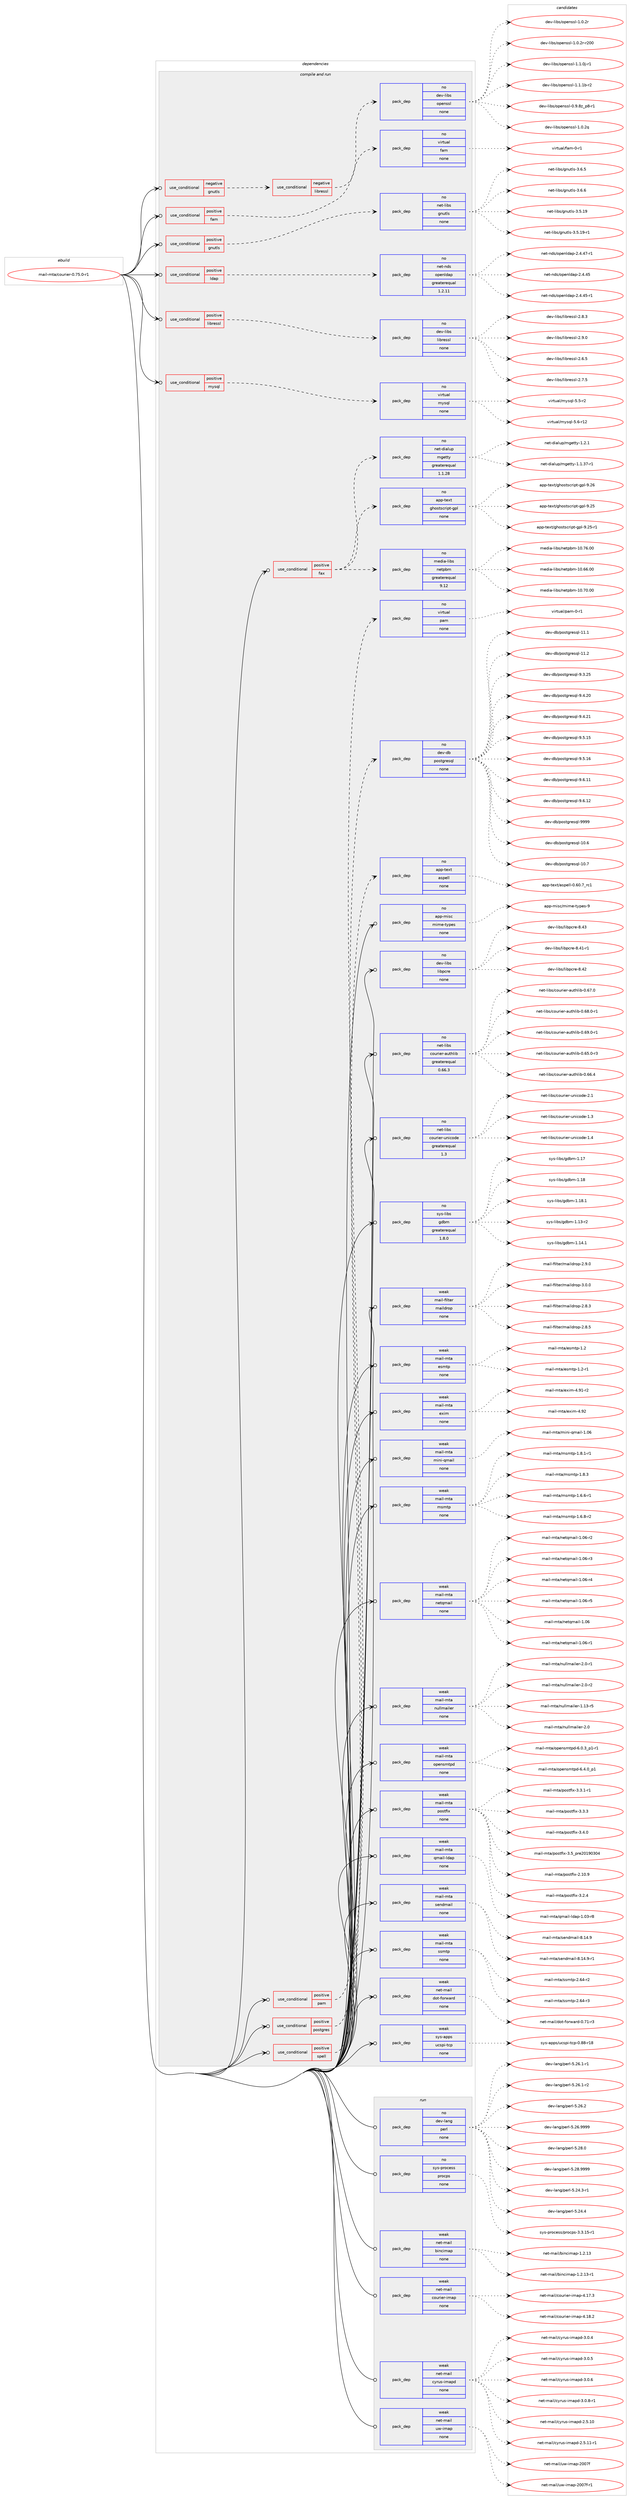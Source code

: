 digraph prolog {

# *************
# Graph options
# *************

newrank=true;
concentrate=true;
compound=true;
graph [rankdir=LR,fontname=Helvetica,fontsize=10,ranksep=1.5];#, ranksep=2.5, nodesep=0.2];
edge  [arrowhead=vee];
node  [fontname=Helvetica,fontsize=10];

# **********
# The ebuild
# **********

subgraph cluster_leftcol {
color=gray;
rank=same;
label=<<i>ebuild</i>>;
id [label="mail-mta/courier-0.75.0-r1", color=red, width=4, href="../mail-mta/courier-0.75.0-r1.svg"];
}

# ****************
# The dependencies
# ****************

subgraph cluster_midcol {
color=gray;
label=<<i>dependencies</i>>;
subgraph cluster_compile {
fillcolor="#eeeeee";
style=filled;
label=<<i>compile</i>>;
}
subgraph cluster_compileandrun {
fillcolor="#eeeeee";
style=filled;
label=<<i>compile and run</i>>;
subgraph cond431158 {
dependency1596524 [label=<<TABLE BORDER="0" CELLBORDER="1" CELLSPACING="0" CELLPADDING="4"><TR><TD ROWSPAN="3" CELLPADDING="10">use_conditional</TD></TR><TR><TD>negative</TD></TR><TR><TD>gnutls</TD></TR></TABLE>>, shape=none, color=red];
subgraph cond431159 {
dependency1596525 [label=<<TABLE BORDER="0" CELLBORDER="1" CELLSPACING="0" CELLPADDING="4"><TR><TD ROWSPAN="3" CELLPADDING="10">use_conditional</TD></TR><TR><TD>negative</TD></TR><TR><TD>libressl</TD></TR></TABLE>>, shape=none, color=red];
subgraph pack1140238 {
dependency1596526 [label=<<TABLE BORDER="0" CELLBORDER="1" CELLSPACING="0" CELLPADDING="4" WIDTH="220"><TR><TD ROWSPAN="6" CELLPADDING="30">pack_dep</TD></TR><TR><TD WIDTH="110">no</TD></TR><TR><TD>dev-libs</TD></TR><TR><TD>openssl</TD></TR><TR><TD>none</TD></TR><TR><TD></TD></TR></TABLE>>, shape=none, color=blue];
}
dependency1596525:e -> dependency1596526:w [weight=20,style="dashed",arrowhead="vee"];
}
dependency1596524:e -> dependency1596525:w [weight=20,style="dashed",arrowhead="vee"];
}
id:e -> dependency1596524:w [weight=20,style="solid",arrowhead="odotvee"];
subgraph cond431160 {
dependency1596527 [label=<<TABLE BORDER="0" CELLBORDER="1" CELLSPACING="0" CELLPADDING="4"><TR><TD ROWSPAN="3" CELLPADDING="10">use_conditional</TD></TR><TR><TD>positive</TD></TR><TR><TD>fam</TD></TR></TABLE>>, shape=none, color=red];
subgraph pack1140239 {
dependency1596528 [label=<<TABLE BORDER="0" CELLBORDER="1" CELLSPACING="0" CELLPADDING="4" WIDTH="220"><TR><TD ROWSPAN="6" CELLPADDING="30">pack_dep</TD></TR><TR><TD WIDTH="110">no</TD></TR><TR><TD>virtual</TD></TR><TR><TD>fam</TD></TR><TR><TD>none</TD></TR><TR><TD></TD></TR></TABLE>>, shape=none, color=blue];
}
dependency1596527:e -> dependency1596528:w [weight=20,style="dashed",arrowhead="vee"];
}
id:e -> dependency1596527:w [weight=20,style="solid",arrowhead="odotvee"];
subgraph cond431161 {
dependency1596529 [label=<<TABLE BORDER="0" CELLBORDER="1" CELLSPACING="0" CELLPADDING="4"><TR><TD ROWSPAN="3" CELLPADDING="10">use_conditional</TD></TR><TR><TD>positive</TD></TR><TR><TD>fax</TD></TR></TABLE>>, shape=none, color=red];
subgraph pack1140240 {
dependency1596530 [label=<<TABLE BORDER="0" CELLBORDER="1" CELLSPACING="0" CELLPADDING="4" WIDTH="220"><TR><TD ROWSPAN="6" CELLPADDING="30">pack_dep</TD></TR><TR><TD WIDTH="110">no</TD></TR><TR><TD>media-libs</TD></TR><TR><TD>netpbm</TD></TR><TR><TD>greaterequal</TD></TR><TR><TD>9.12</TD></TR></TABLE>>, shape=none, color=blue];
}
dependency1596529:e -> dependency1596530:w [weight=20,style="dashed",arrowhead="vee"];
subgraph pack1140241 {
dependency1596531 [label=<<TABLE BORDER="0" CELLBORDER="1" CELLSPACING="0" CELLPADDING="4" WIDTH="220"><TR><TD ROWSPAN="6" CELLPADDING="30">pack_dep</TD></TR><TR><TD WIDTH="110">no</TD></TR><TR><TD>app-text</TD></TR><TR><TD>ghostscript-gpl</TD></TR><TR><TD>none</TD></TR><TR><TD></TD></TR></TABLE>>, shape=none, color=blue];
}
dependency1596529:e -> dependency1596531:w [weight=20,style="dashed",arrowhead="vee"];
subgraph pack1140242 {
dependency1596532 [label=<<TABLE BORDER="0" CELLBORDER="1" CELLSPACING="0" CELLPADDING="4" WIDTH="220"><TR><TD ROWSPAN="6" CELLPADDING="30">pack_dep</TD></TR><TR><TD WIDTH="110">no</TD></TR><TR><TD>net-dialup</TD></TR><TR><TD>mgetty</TD></TR><TR><TD>greaterequal</TD></TR><TR><TD>1.1.28</TD></TR></TABLE>>, shape=none, color=blue];
}
dependency1596529:e -> dependency1596532:w [weight=20,style="dashed",arrowhead="vee"];
}
id:e -> dependency1596529:w [weight=20,style="solid",arrowhead="odotvee"];
subgraph cond431162 {
dependency1596533 [label=<<TABLE BORDER="0" CELLBORDER="1" CELLSPACING="0" CELLPADDING="4"><TR><TD ROWSPAN="3" CELLPADDING="10">use_conditional</TD></TR><TR><TD>positive</TD></TR><TR><TD>gnutls</TD></TR></TABLE>>, shape=none, color=red];
subgraph pack1140243 {
dependency1596534 [label=<<TABLE BORDER="0" CELLBORDER="1" CELLSPACING="0" CELLPADDING="4" WIDTH="220"><TR><TD ROWSPAN="6" CELLPADDING="30">pack_dep</TD></TR><TR><TD WIDTH="110">no</TD></TR><TR><TD>net-libs</TD></TR><TR><TD>gnutls</TD></TR><TR><TD>none</TD></TR><TR><TD></TD></TR></TABLE>>, shape=none, color=blue];
}
dependency1596533:e -> dependency1596534:w [weight=20,style="dashed",arrowhead="vee"];
}
id:e -> dependency1596533:w [weight=20,style="solid",arrowhead="odotvee"];
subgraph cond431163 {
dependency1596535 [label=<<TABLE BORDER="0" CELLBORDER="1" CELLSPACING="0" CELLPADDING="4"><TR><TD ROWSPAN="3" CELLPADDING="10">use_conditional</TD></TR><TR><TD>positive</TD></TR><TR><TD>ldap</TD></TR></TABLE>>, shape=none, color=red];
subgraph pack1140244 {
dependency1596536 [label=<<TABLE BORDER="0" CELLBORDER="1" CELLSPACING="0" CELLPADDING="4" WIDTH="220"><TR><TD ROWSPAN="6" CELLPADDING="30">pack_dep</TD></TR><TR><TD WIDTH="110">no</TD></TR><TR><TD>net-nds</TD></TR><TR><TD>openldap</TD></TR><TR><TD>greaterequal</TD></TR><TR><TD>1.2.11</TD></TR></TABLE>>, shape=none, color=blue];
}
dependency1596535:e -> dependency1596536:w [weight=20,style="dashed",arrowhead="vee"];
}
id:e -> dependency1596535:w [weight=20,style="solid",arrowhead="odotvee"];
subgraph cond431164 {
dependency1596537 [label=<<TABLE BORDER="0" CELLBORDER="1" CELLSPACING="0" CELLPADDING="4"><TR><TD ROWSPAN="3" CELLPADDING="10">use_conditional</TD></TR><TR><TD>positive</TD></TR><TR><TD>libressl</TD></TR></TABLE>>, shape=none, color=red];
subgraph pack1140245 {
dependency1596538 [label=<<TABLE BORDER="0" CELLBORDER="1" CELLSPACING="0" CELLPADDING="4" WIDTH="220"><TR><TD ROWSPAN="6" CELLPADDING="30">pack_dep</TD></TR><TR><TD WIDTH="110">no</TD></TR><TR><TD>dev-libs</TD></TR><TR><TD>libressl</TD></TR><TR><TD>none</TD></TR><TR><TD></TD></TR></TABLE>>, shape=none, color=blue];
}
dependency1596537:e -> dependency1596538:w [weight=20,style="dashed",arrowhead="vee"];
}
id:e -> dependency1596537:w [weight=20,style="solid",arrowhead="odotvee"];
subgraph cond431165 {
dependency1596539 [label=<<TABLE BORDER="0" CELLBORDER="1" CELLSPACING="0" CELLPADDING="4"><TR><TD ROWSPAN="3" CELLPADDING="10">use_conditional</TD></TR><TR><TD>positive</TD></TR><TR><TD>mysql</TD></TR></TABLE>>, shape=none, color=red];
subgraph pack1140246 {
dependency1596540 [label=<<TABLE BORDER="0" CELLBORDER="1" CELLSPACING="0" CELLPADDING="4" WIDTH="220"><TR><TD ROWSPAN="6" CELLPADDING="30">pack_dep</TD></TR><TR><TD WIDTH="110">no</TD></TR><TR><TD>virtual</TD></TR><TR><TD>mysql</TD></TR><TR><TD>none</TD></TR><TR><TD></TD></TR></TABLE>>, shape=none, color=blue];
}
dependency1596539:e -> dependency1596540:w [weight=20,style="dashed",arrowhead="vee"];
}
id:e -> dependency1596539:w [weight=20,style="solid",arrowhead="odotvee"];
subgraph cond431166 {
dependency1596541 [label=<<TABLE BORDER="0" CELLBORDER="1" CELLSPACING="0" CELLPADDING="4"><TR><TD ROWSPAN="3" CELLPADDING="10">use_conditional</TD></TR><TR><TD>positive</TD></TR><TR><TD>pam</TD></TR></TABLE>>, shape=none, color=red];
subgraph pack1140247 {
dependency1596542 [label=<<TABLE BORDER="0" CELLBORDER="1" CELLSPACING="0" CELLPADDING="4" WIDTH="220"><TR><TD ROWSPAN="6" CELLPADDING="30">pack_dep</TD></TR><TR><TD WIDTH="110">no</TD></TR><TR><TD>virtual</TD></TR><TR><TD>pam</TD></TR><TR><TD>none</TD></TR><TR><TD></TD></TR></TABLE>>, shape=none, color=blue];
}
dependency1596541:e -> dependency1596542:w [weight=20,style="dashed",arrowhead="vee"];
}
id:e -> dependency1596541:w [weight=20,style="solid",arrowhead="odotvee"];
subgraph cond431167 {
dependency1596543 [label=<<TABLE BORDER="0" CELLBORDER="1" CELLSPACING="0" CELLPADDING="4"><TR><TD ROWSPAN="3" CELLPADDING="10">use_conditional</TD></TR><TR><TD>positive</TD></TR><TR><TD>postgres</TD></TR></TABLE>>, shape=none, color=red];
subgraph pack1140248 {
dependency1596544 [label=<<TABLE BORDER="0" CELLBORDER="1" CELLSPACING="0" CELLPADDING="4" WIDTH="220"><TR><TD ROWSPAN="6" CELLPADDING="30">pack_dep</TD></TR><TR><TD WIDTH="110">no</TD></TR><TR><TD>dev-db</TD></TR><TR><TD>postgresql</TD></TR><TR><TD>none</TD></TR><TR><TD></TD></TR></TABLE>>, shape=none, color=blue];
}
dependency1596543:e -> dependency1596544:w [weight=20,style="dashed",arrowhead="vee"];
}
id:e -> dependency1596543:w [weight=20,style="solid",arrowhead="odotvee"];
subgraph cond431168 {
dependency1596545 [label=<<TABLE BORDER="0" CELLBORDER="1" CELLSPACING="0" CELLPADDING="4"><TR><TD ROWSPAN="3" CELLPADDING="10">use_conditional</TD></TR><TR><TD>positive</TD></TR><TR><TD>spell</TD></TR></TABLE>>, shape=none, color=red];
subgraph pack1140249 {
dependency1596546 [label=<<TABLE BORDER="0" CELLBORDER="1" CELLSPACING="0" CELLPADDING="4" WIDTH="220"><TR><TD ROWSPAN="6" CELLPADDING="30">pack_dep</TD></TR><TR><TD WIDTH="110">no</TD></TR><TR><TD>app-text</TD></TR><TR><TD>aspell</TD></TR><TR><TD>none</TD></TR><TR><TD></TD></TR></TABLE>>, shape=none, color=blue];
}
dependency1596545:e -> dependency1596546:w [weight=20,style="dashed",arrowhead="vee"];
}
id:e -> dependency1596545:w [weight=20,style="solid",arrowhead="odotvee"];
subgraph pack1140250 {
dependency1596547 [label=<<TABLE BORDER="0" CELLBORDER="1" CELLSPACING="0" CELLPADDING="4" WIDTH="220"><TR><TD ROWSPAN="6" CELLPADDING="30">pack_dep</TD></TR><TR><TD WIDTH="110">no</TD></TR><TR><TD>app-misc</TD></TR><TR><TD>mime-types</TD></TR><TR><TD>none</TD></TR><TR><TD></TD></TR></TABLE>>, shape=none, color=blue];
}
id:e -> dependency1596547:w [weight=20,style="solid",arrowhead="odotvee"];
subgraph pack1140251 {
dependency1596548 [label=<<TABLE BORDER="0" CELLBORDER="1" CELLSPACING="0" CELLPADDING="4" WIDTH="220"><TR><TD ROWSPAN="6" CELLPADDING="30">pack_dep</TD></TR><TR><TD WIDTH="110">no</TD></TR><TR><TD>dev-libs</TD></TR><TR><TD>libpcre</TD></TR><TR><TD>none</TD></TR><TR><TD></TD></TR></TABLE>>, shape=none, color=blue];
}
id:e -> dependency1596548:w [weight=20,style="solid",arrowhead="odotvee"];
subgraph pack1140252 {
dependency1596549 [label=<<TABLE BORDER="0" CELLBORDER="1" CELLSPACING="0" CELLPADDING="4" WIDTH="220"><TR><TD ROWSPAN="6" CELLPADDING="30">pack_dep</TD></TR><TR><TD WIDTH="110">no</TD></TR><TR><TD>net-libs</TD></TR><TR><TD>courier-authlib</TD></TR><TR><TD>greaterequal</TD></TR><TR><TD>0.66.3</TD></TR></TABLE>>, shape=none, color=blue];
}
id:e -> dependency1596549:w [weight=20,style="solid",arrowhead="odotvee"];
subgraph pack1140253 {
dependency1596550 [label=<<TABLE BORDER="0" CELLBORDER="1" CELLSPACING="0" CELLPADDING="4" WIDTH="220"><TR><TD ROWSPAN="6" CELLPADDING="30">pack_dep</TD></TR><TR><TD WIDTH="110">no</TD></TR><TR><TD>net-libs</TD></TR><TR><TD>courier-unicode</TD></TR><TR><TD>greaterequal</TD></TR><TR><TD>1.3</TD></TR></TABLE>>, shape=none, color=blue];
}
id:e -> dependency1596550:w [weight=20,style="solid",arrowhead="odotvee"];
subgraph pack1140254 {
dependency1596551 [label=<<TABLE BORDER="0" CELLBORDER="1" CELLSPACING="0" CELLPADDING="4" WIDTH="220"><TR><TD ROWSPAN="6" CELLPADDING="30">pack_dep</TD></TR><TR><TD WIDTH="110">no</TD></TR><TR><TD>sys-libs</TD></TR><TR><TD>gdbm</TD></TR><TR><TD>greaterequal</TD></TR><TR><TD>1.8.0</TD></TR></TABLE>>, shape=none, color=blue];
}
id:e -> dependency1596551:w [weight=20,style="solid",arrowhead="odotvee"];
subgraph pack1140255 {
dependency1596552 [label=<<TABLE BORDER="0" CELLBORDER="1" CELLSPACING="0" CELLPADDING="4" WIDTH="220"><TR><TD ROWSPAN="6" CELLPADDING="30">pack_dep</TD></TR><TR><TD WIDTH="110">weak</TD></TR><TR><TD>mail-filter</TD></TR><TR><TD>maildrop</TD></TR><TR><TD>none</TD></TR><TR><TD></TD></TR></TABLE>>, shape=none, color=blue];
}
id:e -> dependency1596552:w [weight=20,style="solid",arrowhead="odotvee"];
subgraph pack1140256 {
dependency1596553 [label=<<TABLE BORDER="0" CELLBORDER="1" CELLSPACING="0" CELLPADDING="4" WIDTH="220"><TR><TD ROWSPAN="6" CELLPADDING="30">pack_dep</TD></TR><TR><TD WIDTH="110">weak</TD></TR><TR><TD>mail-mta</TD></TR><TR><TD>esmtp</TD></TR><TR><TD>none</TD></TR><TR><TD></TD></TR></TABLE>>, shape=none, color=blue];
}
id:e -> dependency1596553:w [weight=20,style="solid",arrowhead="odotvee"];
subgraph pack1140257 {
dependency1596554 [label=<<TABLE BORDER="0" CELLBORDER="1" CELLSPACING="0" CELLPADDING="4" WIDTH="220"><TR><TD ROWSPAN="6" CELLPADDING="30">pack_dep</TD></TR><TR><TD WIDTH="110">weak</TD></TR><TR><TD>mail-mta</TD></TR><TR><TD>exim</TD></TR><TR><TD>none</TD></TR><TR><TD></TD></TR></TABLE>>, shape=none, color=blue];
}
id:e -> dependency1596554:w [weight=20,style="solid",arrowhead="odotvee"];
subgraph pack1140258 {
dependency1596555 [label=<<TABLE BORDER="0" CELLBORDER="1" CELLSPACING="0" CELLPADDING="4" WIDTH="220"><TR><TD ROWSPAN="6" CELLPADDING="30">pack_dep</TD></TR><TR><TD WIDTH="110">weak</TD></TR><TR><TD>mail-mta</TD></TR><TR><TD>mini-qmail</TD></TR><TR><TD>none</TD></TR><TR><TD></TD></TR></TABLE>>, shape=none, color=blue];
}
id:e -> dependency1596555:w [weight=20,style="solid",arrowhead="odotvee"];
subgraph pack1140259 {
dependency1596556 [label=<<TABLE BORDER="0" CELLBORDER="1" CELLSPACING="0" CELLPADDING="4" WIDTH="220"><TR><TD ROWSPAN="6" CELLPADDING="30">pack_dep</TD></TR><TR><TD WIDTH="110">weak</TD></TR><TR><TD>mail-mta</TD></TR><TR><TD>msmtp</TD></TR><TR><TD>none</TD></TR><TR><TD></TD></TR></TABLE>>, shape=none, color=blue];
}
id:e -> dependency1596556:w [weight=20,style="solid",arrowhead="odotvee"];
subgraph pack1140260 {
dependency1596557 [label=<<TABLE BORDER="0" CELLBORDER="1" CELLSPACING="0" CELLPADDING="4" WIDTH="220"><TR><TD ROWSPAN="6" CELLPADDING="30">pack_dep</TD></TR><TR><TD WIDTH="110">weak</TD></TR><TR><TD>mail-mta</TD></TR><TR><TD>netqmail</TD></TR><TR><TD>none</TD></TR><TR><TD></TD></TR></TABLE>>, shape=none, color=blue];
}
id:e -> dependency1596557:w [weight=20,style="solid",arrowhead="odotvee"];
subgraph pack1140261 {
dependency1596558 [label=<<TABLE BORDER="0" CELLBORDER="1" CELLSPACING="0" CELLPADDING="4" WIDTH="220"><TR><TD ROWSPAN="6" CELLPADDING="30">pack_dep</TD></TR><TR><TD WIDTH="110">weak</TD></TR><TR><TD>mail-mta</TD></TR><TR><TD>nullmailer</TD></TR><TR><TD>none</TD></TR><TR><TD></TD></TR></TABLE>>, shape=none, color=blue];
}
id:e -> dependency1596558:w [weight=20,style="solid",arrowhead="odotvee"];
subgraph pack1140262 {
dependency1596559 [label=<<TABLE BORDER="0" CELLBORDER="1" CELLSPACING="0" CELLPADDING="4" WIDTH="220"><TR><TD ROWSPAN="6" CELLPADDING="30">pack_dep</TD></TR><TR><TD WIDTH="110">weak</TD></TR><TR><TD>mail-mta</TD></TR><TR><TD>opensmtpd</TD></TR><TR><TD>none</TD></TR><TR><TD></TD></TR></TABLE>>, shape=none, color=blue];
}
id:e -> dependency1596559:w [weight=20,style="solid",arrowhead="odotvee"];
subgraph pack1140263 {
dependency1596560 [label=<<TABLE BORDER="0" CELLBORDER="1" CELLSPACING="0" CELLPADDING="4" WIDTH="220"><TR><TD ROWSPAN="6" CELLPADDING="30">pack_dep</TD></TR><TR><TD WIDTH="110">weak</TD></TR><TR><TD>mail-mta</TD></TR><TR><TD>postfix</TD></TR><TR><TD>none</TD></TR><TR><TD></TD></TR></TABLE>>, shape=none, color=blue];
}
id:e -> dependency1596560:w [weight=20,style="solid",arrowhead="odotvee"];
subgraph pack1140264 {
dependency1596561 [label=<<TABLE BORDER="0" CELLBORDER="1" CELLSPACING="0" CELLPADDING="4" WIDTH="220"><TR><TD ROWSPAN="6" CELLPADDING="30">pack_dep</TD></TR><TR><TD WIDTH="110">weak</TD></TR><TR><TD>mail-mta</TD></TR><TR><TD>qmail-ldap</TD></TR><TR><TD>none</TD></TR><TR><TD></TD></TR></TABLE>>, shape=none, color=blue];
}
id:e -> dependency1596561:w [weight=20,style="solid",arrowhead="odotvee"];
subgraph pack1140265 {
dependency1596562 [label=<<TABLE BORDER="0" CELLBORDER="1" CELLSPACING="0" CELLPADDING="4" WIDTH="220"><TR><TD ROWSPAN="6" CELLPADDING="30">pack_dep</TD></TR><TR><TD WIDTH="110">weak</TD></TR><TR><TD>mail-mta</TD></TR><TR><TD>sendmail</TD></TR><TR><TD>none</TD></TR><TR><TD></TD></TR></TABLE>>, shape=none, color=blue];
}
id:e -> dependency1596562:w [weight=20,style="solid",arrowhead="odotvee"];
subgraph pack1140266 {
dependency1596563 [label=<<TABLE BORDER="0" CELLBORDER="1" CELLSPACING="0" CELLPADDING="4" WIDTH="220"><TR><TD ROWSPAN="6" CELLPADDING="30">pack_dep</TD></TR><TR><TD WIDTH="110">weak</TD></TR><TR><TD>mail-mta</TD></TR><TR><TD>ssmtp</TD></TR><TR><TD>none</TD></TR><TR><TD></TD></TR></TABLE>>, shape=none, color=blue];
}
id:e -> dependency1596563:w [weight=20,style="solid",arrowhead="odotvee"];
subgraph pack1140267 {
dependency1596564 [label=<<TABLE BORDER="0" CELLBORDER="1" CELLSPACING="0" CELLPADDING="4" WIDTH="220"><TR><TD ROWSPAN="6" CELLPADDING="30">pack_dep</TD></TR><TR><TD WIDTH="110">weak</TD></TR><TR><TD>net-mail</TD></TR><TR><TD>dot-forward</TD></TR><TR><TD>none</TD></TR><TR><TD></TD></TR></TABLE>>, shape=none, color=blue];
}
id:e -> dependency1596564:w [weight=20,style="solid",arrowhead="odotvee"];
subgraph pack1140268 {
dependency1596565 [label=<<TABLE BORDER="0" CELLBORDER="1" CELLSPACING="0" CELLPADDING="4" WIDTH="220"><TR><TD ROWSPAN="6" CELLPADDING="30">pack_dep</TD></TR><TR><TD WIDTH="110">weak</TD></TR><TR><TD>sys-apps</TD></TR><TR><TD>ucspi-tcp</TD></TR><TR><TD>none</TD></TR><TR><TD></TD></TR></TABLE>>, shape=none, color=blue];
}
id:e -> dependency1596565:w [weight=20,style="solid",arrowhead="odotvee"];
}
subgraph cluster_run {
fillcolor="#eeeeee";
style=filled;
label=<<i>run</i>>;
subgraph pack1140269 {
dependency1596566 [label=<<TABLE BORDER="0" CELLBORDER="1" CELLSPACING="0" CELLPADDING="4" WIDTH="220"><TR><TD ROWSPAN="6" CELLPADDING="30">pack_dep</TD></TR><TR><TD WIDTH="110">no</TD></TR><TR><TD>dev-lang</TD></TR><TR><TD>perl</TD></TR><TR><TD>none</TD></TR><TR><TD></TD></TR></TABLE>>, shape=none, color=blue];
}
id:e -> dependency1596566:w [weight=20,style="solid",arrowhead="odot"];
subgraph pack1140270 {
dependency1596567 [label=<<TABLE BORDER="0" CELLBORDER="1" CELLSPACING="0" CELLPADDING="4" WIDTH="220"><TR><TD ROWSPAN="6" CELLPADDING="30">pack_dep</TD></TR><TR><TD WIDTH="110">no</TD></TR><TR><TD>sys-process</TD></TR><TR><TD>procps</TD></TR><TR><TD>none</TD></TR><TR><TD></TD></TR></TABLE>>, shape=none, color=blue];
}
id:e -> dependency1596567:w [weight=20,style="solid",arrowhead="odot"];
subgraph pack1140271 {
dependency1596568 [label=<<TABLE BORDER="0" CELLBORDER="1" CELLSPACING="0" CELLPADDING="4" WIDTH="220"><TR><TD ROWSPAN="6" CELLPADDING="30">pack_dep</TD></TR><TR><TD WIDTH="110">weak</TD></TR><TR><TD>net-mail</TD></TR><TR><TD>bincimap</TD></TR><TR><TD>none</TD></TR><TR><TD></TD></TR></TABLE>>, shape=none, color=blue];
}
id:e -> dependency1596568:w [weight=20,style="solid",arrowhead="odot"];
subgraph pack1140272 {
dependency1596569 [label=<<TABLE BORDER="0" CELLBORDER="1" CELLSPACING="0" CELLPADDING="4" WIDTH="220"><TR><TD ROWSPAN="6" CELLPADDING="30">pack_dep</TD></TR><TR><TD WIDTH="110">weak</TD></TR><TR><TD>net-mail</TD></TR><TR><TD>courier-imap</TD></TR><TR><TD>none</TD></TR><TR><TD></TD></TR></TABLE>>, shape=none, color=blue];
}
id:e -> dependency1596569:w [weight=20,style="solid",arrowhead="odot"];
subgraph pack1140273 {
dependency1596570 [label=<<TABLE BORDER="0" CELLBORDER="1" CELLSPACING="0" CELLPADDING="4" WIDTH="220"><TR><TD ROWSPAN="6" CELLPADDING="30">pack_dep</TD></TR><TR><TD WIDTH="110">weak</TD></TR><TR><TD>net-mail</TD></TR><TR><TD>cyrus-imapd</TD></TR><TR><TD>none</TD></TR><TR><TD></TD></TR></TABLE>>, shape=none, color=blue];
}
id:e -> dependency1596570:w [weight=20,style="solid",arrowhead="odot"];
subgraph pack1140274 {
dependency1596571 [label=<<TABLE BORDER="0" CELLBORDER="1" CELLSPACING="0" CELLPADDING="4" WIDTH="220"><TR><TD ROWSPAN="6" CELLPADDING="30">pack_dep</TD></TR><TR><TD WIDTH="110">weak</TD></TR><TR><TD>net-mail</TD></TR><TR><TD>uw-imap</TD></TR><TR><TD>none</TD></TR><TR><TD></TD></TR></TABLE>>, shape=none, color=blue];
}
id:e -> dependency1596571:w [weight=20,style="solid",arrowhead="odot"];
}
}

# **************
# The candidates
# **************

subgraph cluster_choices {
rank=same;
color=gray;
label=<<i>candidates</i>>;

subgraph choice1140238 {
color=black;
nodesep=1;
choice10010111845108105981154711111210111011511510845484657465612295112564511449 [label="dev-libs/openssl-0.9.8z_p8-r1", color=red, width=4,href="../dev-libs/openssl-0.9.8z_p8-r1.svg"];
choice100101118451081059811547111112101110115115108454946484650113 [label="dev-libs/openssl-1.0.2q", color=red, width=4,href="../dev-libs/openssl-1.0.2q.svg"];
choice100101118451081059811547111112101110115115108454946484650114 [label="dev-libs/openssl-1.0.2r", color=red, width=4,href="../dev-libs/openssl-1.0.2r.svg"];
choice10010111845108105981154711111210111011511510845494648465011445114504848 [label="dev-libs/openssl-1.0.2r-r200", color=red, width=4,href="../dev-libs/openssl-1.0.2r-r200.svg"];
choice1001011184510810598115471111121011101151151084549464946481064511449 [label="dev-libs/openssl-1.1.0j-r1", color=red, width=4,href="../dev-libs/openssl-1.1.0j-r1.svg"];
choice100101118451081059811547111112101110115115108454946494649984511450 [label="dev-libs/openssl-1.1.1b-r2", color=red, width=4,href="../dev-libs/openssl-1.1.1b-r2.svg"];
dependency1596526:e -> choice10010111845108105981154711111210111011511510845484657465612295112564511449:w [style=dotted,weight="100"];
dependency1596526:e -> choice100101118451081059811547111112101110115115108454946484650113:w [style=dotted,weight="100"];
dependency1596526:e -> choice100101118451081059811547111112101110115115108454946484650114:w [style=dotted,weight="100"];
dependency1596526:e -> choice10010111845108105981154711111210111011511510845494648465011445114504848:w [style=dotted,weight="100"];
dependency1596526:e -> choice1001011184510810598115471111121011101151151084549464946481064511449:w [style=dotted,weight="100"];
dependency1596526:e -> choice100101118451081059811547111112101110115115108454946494649984511450:w [style=dotted,weight="100"];
}
subgraph choice1140239 {
color=black;
nodesep=1;
choice11810511411611797108471029710945484511449 [label="virtual/fam-0-r1", color=red, width=4,href="../virtual/fam-0-r1.svg"];
dependency1596528:e -> choice11810511411611797108471029710945484511449:w [style=dotted,weight="100"];
}
subgraph choice1140240 {
color=black;
nodesep=1;
choice1091011001059745108105981154711010111611298109454948465454464848 [label="media-libs/netpbm-10.66.00", color=red, width=4,href="../media-libs/netpbm-10.66.00.svg"];
choice1091011001059745108105981154711010111611298109454948465548464848 [label="media-libs/netpbm-10.70.00", color=red, width=4,href="../media-libs/netpbm-10.70.00.svg"];
choice1091011001059745108105981154711010111611298109454948465554464848 [label="media-libs/netpbm-10.76.00", color=red, width=4,href="../media-libs/netpbm-10.76.00.svg"];
dependency1596530:e -> choice1091011001059745108105981154711010111611298109454948465454464848:w [style=dotted,weight="100"];
dependency1596530:e -> choice1091011001059745108105981154711010111611298109454948465548464848:w [style=dotted,weight="100"];
dependency1596530:e -> choice1091011001059745108105981154711010111611298109454948465554464848:w [style=dotted,weight="100"];
}
subgraph choice1140241 {
color=black;
nodesep=1;
choice97112112451161011201164710310411111511611599114105112116451031121084557465053 [label="app-text/ghostscript-gpl-9.25", color=red, width=4,href="../app-text/ghostscript-gpl-9.25.svg"];
choice971121124511610112011647103104111115116115991141051121164510311210845574650534511449 [label="app-text/ghostscript-gpl-9.25-r1", color=red, width=4,href="../app-text/ghostscript-gpl-9.25-r1.svg"];
choice97112112451161011201164710310411111511611599114105112116451031121084557465054 [label="app-text/ghostscript-gpl-9.26", color=red, width=4,href="../app-text/ghostscript-gpl-9.26.svg"];
dependency1596531:e -> choice97112112451161011201164710310411111511611599114105112116451031121084557465053:w [style=dotted,weight="100"];
dependency1596531:e -> choice971121124511610112011647103104111115116115991141051121164510311210845574650534511449:w [style=dotted,weight="100"];
dependency1596531:e -> choice97112112451161011201164710310411111511611599114105112116451031121084557465054:w [style=dotted,weight="100"];
}
subgraph choice1140242 {
color=black;
nodesep=1;
choice110101116451001059710811711247109103101116116121454946494651554511449 [label="net-dialup/mgetty-1.1.37-r1", color=red, width=4,href="../net-dialup/mgetty-1.1.37-r1.svg"];
choice110101116451001059710811711247109103101116116121454946504649 [label="net-dialup/mgetty-1.2.1", color=red, width=4,href="../net-dialup/mgetty-1.2.1.svg"];
dependency1596532:e -> choice110101116451001059710811711247109103101116116121454946494651554511449:w [style=dotted,weight="100"];
dependency1596532:e -> choice110101116451001059710811711247109103101116116121454946504649:w [style=dotted,weight="100"];
}
subgraph choice1140243 {
color=black;
nodesep=1;
choice11010111645108105981154710311011711610811545514653464957 [label="net-libs/gnutls-3.5.19", color=red, width=4,href="../net-libs/gnutls-3.5.19.svg"];
choice110101116451081059811547103110117116108115455146534649574511449 [label="net-libs/gnutls-3.5.19-r1", color=red, width=4,href="../net-libs/gnutls-3.5.19-r1.svg"];
choice110101116451081059811547103110117116108115455146544653 [label="net-libs/gnutls-3.6.5", color=red, width=4,href="../net-libs/gnutls-3.6.5.svg"];
choice110101116451081059811547103110117116108115455146544654 [label="net-libs/gnutls-3.6.6", color=red, width=4,href="../net-libs/gnutls-3.6.6.svg"];
dependency1596534:e -> choice11010111645108105981154710311011711610811545514653464957:w [style=dotted,weight="100"];
dependency1596534:e -> choice110101116451081059811547103110117116108115455146534649574511449:w [style=dotted,weight="100"];
dependency1596534:e -> choice110101116451081059811547103110117116108115455146544653:w [style=dotted,weight="100"];
dependency1596534:e -> choice110101116451081059811547103110117116108115455146544654:w [style=dotted,weight="100"];
}
subgraph choice1140244 {
color=black;
nodesep=1;
choice11010111645110100115471111121011101081009711245504652465253 [label="net-nds/openldap-2.4.45", color=red, width=4,href="../net-nds/openldap-2.4.45.svg"];
choice110101116451101001154711111210111010810097112455046524652534511449 [label="net-nds/openldap-2.4.45-r1", color=red, width=4,href="../net-nds/openldap-2.4.45-r1.svg"];
choice110101116451101001154711111210111010810097112455046524652554511449 [label="net-nds/openldap-2.4.47-r1", color=red, width=4,href="../net-nds/openldap-2.4.47-r1.svg"];
dependency1596536:e -> choice11010111645110100115471111121011101081009711245504652465253:w [style=dotted,weight="100"];
dependency1596536:e -> choice110101116451101001154711111210111010810097112455046524652534511449:w [style=dotted,weight="100"];
dependency1596536:e -> choice110101116451101001154711111210111010810097112455046524652554511449:w [style=dotted,weight="100"];
}
subgraph choice1140245 {
color=black;
nodesep=1;
choice10010111845108105981154710810598114101115115108455046544653 [label="dev-libs/libressl-2.6.5", color=red, width=4,href="../dev-libs/libressl-2.6.5.svg"];
choice10010111845108105981154710810598114101115115108455046554653 [label="dev-libs/libressl-2.7.5", color=red, width=4,href="../dev-libs/libressl-2.7.5.svg"];
choice10010111845108105981154710810598114101115115108455046564651 [label="dev-libs/libressl-2.8.3", color=red, width=4,href="../dev-libs/libressl-2.8.3.svg"];
choice10010111845108105981154710810598114101115115108455046574648 [label="dev-libs/libressl-2.9.0", color=red, width=4,href="../dev-libs/libressl-2.9.0.svg"];
dependency1596538:e -> choice10010111845108105981154710810598114101115115108455046544653:w [style=dotted,weight="100"];
dependency1596538:e -> choice10010111845108105981154710810598114101115115108455046554653:w [style=dotted,weight="100"];
dependency1596538:e -> choice10010111845108105981154710810598114101115115108455046564651:w [style=dotted,weight="100"];
dependency1596538:e -> choice10010111845108105981154710810598114101115115108455046574648:w [style=dotted,weight="100"];
}
subgraph choice1140246 {
color=black;
nodesep=1;
choice1181051141161179710847109121115113108455346534511450 [label="virtual/mysql-5.5-r2", color=red, width=4,href="../virtual/mysql-5.5-r2.svg"];
choice118105114116117971084710912111511310845534654451144950 [label="virtual/mysql-5.6-r12", color=red, width=4,href="../virtual/mysql-5.6-r12.svg"];
dependency1596540:e -> choice1181051141161179710847109121115113108455346534511450:w [style=dotted,weight="100"];
dependency1596540:e -> choice118105114116117971084710912111511310845534654451144950:w [style=dotted,weight="100"];
}
subgraph choice1140247 {
color=black;
nodesep=1;
choice11810511411611797108471129710945484511449 [label="virtual/pam-0-r1", color=red, width=4,href="../virtual/pam-0-r1.svg"];
dependency1596542:e -> choice11810511411611797108471129710945484511449:w [style=dotted,weight="100"];
}
subgraph choice1140248 {
color=black;
nodesep=1;
choice1001011184510098471121111151161031141011151131084549484654 [label="dev-db/postgresql-10.6", color=red, width=4,href="../dev-db/postgresql-10.6.svg"];
choice1001011184510098471121111151161031141011151131084549484655 [label="dev-db/postgresql-10.7", color=red, width=4,href="../dev-db/postgresql-10.7.svg"];
choice1001011184510098471121111151161031141011151131084549494649 [label="dev-db/postgresql-11.1", color=red, width=4,href="../dev-db/postgresql-11.1.svg"];
choice1001011184510098471121111151161031141011151131084549494650 [label="dev-db/postgresql-11.2", color=red, width=4,href="../dev-db/postgresql-11.2.svg"];
choice10010111845100984711211111511610311410111511310845574651465053 [label="dev-db/postgresql-9.3.25", color=red, width=4,href="../dev-db/postgresql-9.3.25.svg"];
choice10010111845100984711211111511610311410111511310845574652465048 [label="dev-db/postgresql-9.4.20", color=red, width=4,href="../dev-db/postgresql-9.4.20.svg"];
choice10010111845100984711211111511610311410111511310845574652465049 [label="dev-db/postgresql-9.4.21", color=red, width=4,href="../dev-db/postgresql-9.4.21.svg"];
choice10010111845100984711211111511610311410111511310845574653464953 [label="dev-db/postgresql-9.5.15", color=red, width=4,href="../dev-db/postgresql-9.5.15.svg"];
choice10010111845100984711211111511610311410111511310845574653464954 [label="dev-db/postgresql-9.5.16", color=red, width=4,href="../dev-db/postgresql-9.5.16.svg"];
choice10010111845100984711211111511610311410111511310845574654464949 [label="dev-db/postgresql-9.6.11", color=red, width=4,href="../dev-db/postgresql-9.6.11.svg"];
choice10010111845100984711211111511610311410111511310845574654464950 [label="dev-db/postgresql-9.6.12", color=red, width=4,href="../dev-db/postgresql-9.6.12.svg"];
choice1001011184510098471121111151161031141011151131084557575757 [label="dev-db/postgresql-9999", color=red, width=4,href="../dev-db/postgresql-9999.svg"];
dependency1596544:e -> choice1001011184510098471121111151161031141011151131084549484654:w [style=dotted,weight="100"];
dependency1596544:e -> choice1001011184510098471121111151161031141011151131084549484655:w [style=dotted,weight="100"];
dependency1596544:e -> choice1001011184510098471121111151161031141011151131084549494649:w [style=dotted,weight="100"];
dependency1596544:e -> choice1001011184510098471121111151161031141011151131084549494650:w [style=dotted,weight="100"];
dependency1596544:e -> choice10010111845100984711211111511610311410111511310845574651465053:w [style=dotted,weight="100"];
dependency1596544:e -> choice10010111845100984711211111511610311410111511310845574652465048:w [style=dotted,weight="100"];
dependency1596544:e -> choice10010111845100984711211111511610311410111511310845574652465049:w [style=dotted,weight="100"];
dependency1596544:e -> choice10010111845100984711211111511610311410111511310845574653464953:w [style=dotted,weight="100"];
dependency1596544:e -> choice10010111845100984711211111511610311410111511310845574653464954:w [style=dotted,weight="100"];
dependency1596544:e -> choice10010111845100984711211111511610311410111511310845574654464949:w [style=dotted,weight="100"];
dependency1596544:e -> choice10010111845100984711211111511610311410111511310845574654464950:w [style=dotted,weight="100"];
dependency1596544:e -> choice1001011184510098471121111151161031141011151131084557575757:w [style=dotted,weight="100"];
}
subgraph choice1140249 {
color=black;
nodesep=1;
choice9711211245116101120116479711511210110810845484654484655951149949 [label="app-text/aspell-0.60.7_rc1", color=red, width=4,href="../app-text/aspell-0.60.7_rc1.svg"];
dependency1596546:e -> choice9711211245116101120116479711511210110810845484654484655951149949:w [style=dotted,weight="100"];
}
subgraph choice1140250 {
color=black;
nodesep=1;
choice97112112451091051159947109105109101451161211121011154557 [label="app-misc/mime-types-9", color=red, width=4,href="../app-misc/mime-types-9.svg"];
dependency1596547:e -> choice97112112451091051159947109105109101451161211121011154557:w [style=dotted,weight="100"];
}
subgraph choice1140251 {
color=black;
nodesep=1;
choice100101118451081059811547108105981129911410145564652494511449 [label="dev-libs/libpcre-8.41-r1", color=red, width=4,href="../dev-libs/libpcre-8.41-r1.svg"];
choice10010111845108105981154710810598112991141014556465250 [label="dev-libs/libpcre-8.42", color=red, width=4,href="../dev-libs/libpcre-8.42.svg"];
choice10010111845108105981154710810598112991141014556465251 [label="dev-libs/libpcre-8.43", color=red, width=4,href="../dev-libs/libpcre-8.43.svg"];
dependency1596548:e -> choice100101118451081059811547108105981129911410145564652494511449:w [style=dotted,weight="100"];
dependency1596548:e -> choice10010111845108105981154710810598112991141014556465250:w [style=dotted,weight="100"];
dependency1596548:e -> choice10010111845108105981154710810598112991141014556465251:w [style=dotted,weight="100"];
}
subgraph choice1140252 {
color=black;
nodesep=1;
choice11010111645108105981154799111117114105101114459711711610410810598454846545346484511451 [label="net-libs/courier-authlib-0.65.0-r3", color=red, width=4,href="../net-libs/courier-authlib-0.65.0-r3.svg"];
choice1101011164510810598115479911111711410510111445971171161041081059845484654544652 [label="net-libs/courier-authlib-0.66.4", color=red, width=4,href="../net-libs/courier-authlib-0.66.4.svg"];
choice1101011164510810598115479911111711410510111445971171161041081059845484654554648 [label="net-libs/courier-authlib-0.67.0", color=red, width=4,href="../net-libs/courier-authlib-0.67.0.svg"];
choice11010111645108105981154799111117114105101114459711711610410810598454846545646484511449 [label="net-libs/courier-authlib-0.68.0-r1", color=red, width=4,href="../net-libs/courier-authlib-0.68.0-r1.svg"];
choice11010111645108105981154799111117114105101114459711711610410810598454846545746484511449 [label="net-libs/courier-authlib-0.69.0-r1", color=red, width=4,href="../net-libs/courier-authlib-0.69.0-r1.svg"];
dependency1596549:e -> choice11010111645108105981154799111117114105101114459711711610410810598454846545346484511451:w [style=dotted,weight="100"];
dependency1596549:e -> choice1101011164510810598115479911111711410510111445971171161041081059845484654544652:w [style=dotted,weight="100"];
dependency1596549:e -> choice1101011164510810598115479911111711410510111445971171161041081059845484654554648:w [style=dotted,weight="100"];
dependency1596549:e -> choice11010111645108105981154799111117114105101114459711711610410810598454846545646484511449:w [style=dotted,weight="100"];
dependency1596549:e -> choice11010111645108105981154799111117114105101114459711711610410810598454846545746484511449:w [style=dotted,weight="100"];
}
subgraph choice1140253 {
color=black;
nodesep=1;
choice11010111645108105981154799111117114105101114451171101059911110010145494651 [label="net-libs/courier-unicode-1.3", color=red, width=4,href="../net-libs/courier-unicode-1.3.svg"];
choice11010111645108105981154799111117114105101114451171101059911110010145494652 [label="net-libs/courier-unicode-1.4", color=red, width=4,href="../net-libs/courier-unicode-1.4.svg"];
choice11010111645108105981154799111117114105101114451171101059911110010145504649 [label="net-libs/courier-unicode-2.1", color=red, width=4,href="../net-libs/courier-unicode-2.1.svg"];
dependency1596550:e -> choice11010111645108105981154799111117114105101114451171101059911110010145494651:w [style=dotted,weight="100"];
dependency1596550:e -> choice11010111645108105981154799111117114105101114451171101059911110010145494652:w [style=dotted,weight="100"];
dependency1596550:e -> choice11010111645108105981154799111117114105101114451171101059911110010145504649:w [style=dotted,weight="100"];
}
subgraph choice1140254 {
color=black;
nodesep=1;
choice1151211154510810598115471031009810945494649514511450 [label="sys-libs/gdbm-1.13-r2", color=red, width=4,href="../sys-libs/gdbm-1.13-r2.svg"];
choice1151211154510810598115471031009810945494649524649 [label="sys-libs/gdbm-1.14.1", color=red, width=4,href="../sys-libs/gdbm-1.14.1.svg"];
choice115121115451081059811547103100981094549464955 [label="sys-libs/gdbm-1.17", color=red, width=4,href="../sys-libs/gdbm-1.17.svg"];
choice115121115451081059811547103100981094549464956 [label="sys-libs/gdbm-1.18", color=red, width=4,href="../sys-libs/gdbm-1.18.svg"];
choice1151211154510810598115471031009810945494649564649 [label="sys-libs/gdbm-1.18.1", color=red, width=4,href="../sys-libs/gdbm-1.18.1.svg"];
dependency1596551:e -> choice1151211154510810598115471031009810945494649514511450:w [style=dotted,weight="100"];
dependency1596551:e -> choice1151211154510810598115471031009810945494649524649:w [style=dotted,weight="100"];
dependency1596551:e -> choice115121115451081059811547103100981094549464955:w [style=dotted,weight="100"];
dependency1596551:e -> choice115121115451081059811547103100981094549464956:w [style=dotted,weight="100"];
dependency1596551:e -> choice1151211154510810598115471031009810945494649564649:w [style=dotted,weight="100"];
}
subgraph choice1140255 {
color=black;
nodesep=1;
choice10997105108451021051081161011144710997105108100114111112455046564651 [label="mail-filter/maildrop-2.8.3", color=red, width=4,href="../mail-filter/maildrop-2.8.3.svg"];
choice10997105108451021051081161011144710997105108100114111112455046564653 [label="mail-filter/maildrop-2.8.5", color=red, width=4,href="../mail-filter/maildrop-2.8.5.svg"];
choice10997105108451021051081161011144710997105108100114111112455046574648 [label="mail-filter/maildrop-2.9.0", color=red, width=4,href="../mail-filter/maildrop-2.9.0.svg"];
choice10997105108451021051081161011144710997105108100114111112455146484648 [label="mail-filter/maildrop-3.0.0", color=red, width=4,href="../mail-filter/maildrop-3.0.0.svg"];
dependency1596552:e -> choice10997105108451021051081161011144710997105108100114111112455046564651:w [style=dotted,weight="100"];
dependency1596552:e -> choice10997105108451021051081161011144710997105108100114111112455046564653:w [style=dotted,weight="100"];
dependency1596552:e -> choice10997105108451021051081161011144710997105108100114111112455046574648:w [style=dotted,weight="100"];
dependency1596552:e -> choice10997105108451021051081161011144710997105108100114111112455146484648:w [style=dotted,weight="100"];
}
subgraph choice1140256 {
color=black;
nodesep=1;
choice1099710510845109116974710111510911611245494650 [label="mail-mta/esmtp-1.2", color=red, width=4,href="../mail-mta/esmtp-1.2.svg"];
choice10997105108451091169747101115109116112454946504511449 [label="mail-mta/esmtp-1.2-r1", color=red, width=4,href="../mail-mta/esmtp-1.2-r1.svg"];
dependency1596553:e -> choice1099710510845109116974710111510911611245494650:w [style=dotted,weight="100"];
dependency1596553:e -> choice10997105108451091169747101115109116112454946504511449:w [style=dotted,weight="100"];
}
subgraph choice1140257 {
color=black;
nodesep=1;
choice1099710510845109116974710112010510945524657494511450 [label="mail-mta/exim-4.91-r2", color=red, width=4,href="../mail-mta/exim-4.91-r2.svg"];
choice109971051084510911697471011201051094552465750 [label="mail-mta/exim-4.92", color=red, width=4,href="../mail-mta/exim-4.92.svg"];
dependency1596554:e -> choice1099710510845109116974710112010510945524657494511450:w [style=dotted,weight="100"];
dependency1596554:e -> choice109971051084510911697471011201051094552465750:w [style=dotted,weight="100"];
}
subgraph choice1140258 {
color=black;
nodesep=1;
choice1099710510845109116974710910511010545113109971051084549464854 [label="mail-mta/mini-qmail-1.06", color=red, width=4,href="../mail-mta/mini-qmail-1.06.svg"];
dependency1596555:e -> choice1099710510845109116974710910511010545113109971051084549464854:w [style=dotted,weight="100"];
}
subgraph choice1140259 {
color=black;
nodesep=1;
choice109971051084510911697471091151091161124549465446544511449 [label="mail-mta/msmtp-1.6.6-r1", color=red, width=4,href="../mail-mta/msmtp-1.6.6-r1.svg"];
choice109971051084510911697471091151091161124549465446564511450 [label="mail-mta/msmtp-1.6.8-r2", color=red, width=4,href="../mail-mta/msmtp-1.6.8-r2.svg"];
choice109971051084510911697471091151091161124549465646494511449 [label="mail-mta/msmtp-1.8.1-r1", color=red, width=4,href="../mail-mta/msmtp-1.8.1-r1.svg"];
choice10997105108451091169747109115109116112454946564651 [label="mail-mta/msmtp-1.8.3", color=red, width=4,href="../mail-mta/msmtp-1.8.3.svg"];
dependency1596556:e -> choice109971051084510911697471091151091161124549465446544511449:w [style=dotted,weight="100"];
dependency1596556:e -> choice109971051084510911697471091151091161124549465446564511450:w [style=dotted,weight="100"];
dependency1596556:e -> choice109971051084510911697471091151091161124549465646494511449:w [style=dotted,weight="100"];
dependency1596556:e -> choice10997105108451091169747109115109116112454946564651:w [style=dotted,weight="100"];
}
subgraph choice1140260 {
color=black;
nodesep=1;
choice10997105108451091169747110101116113109971051084549464854 [label="mail-mta/netqmail-1.06", color=red, width=4,href="../mail-mta/netqmail-1.06.svg"];
choice109971051084510911697471101011161131099710510845494648544511449 [label="mail-mta/netqmail-1.06-r1", color=red, width=4,href="../mail-mta/netqmail-1.06-r1.svg"];
choice109971051084510911697471101011161131099710510845494648544511450 [label="mail-mta/netqmail-1.06-r2", color=red, width=4,href="../mail-mta/netqmail-1.06-r2.svg"];
choice109971051084510911697471101011161131099710510845494648544511451 [label="mail-mta/netqmail-1.06-r3", color=red, width=4,href="../mail-mta/netqmail-1.06-r3.svg"];
choice109971051084510911697471101011161131099710510845494648544511452 [label="mail-mta/netqmail-1.06-r4", color=red, width=4,href="../mail-mta/netqmail-1.06-r4.svg"];
choice109971051084510911697471101011161131099710510845494648544511453 [label="mail-mta/netqmail-1.06-r5", color=red, width=4,href="../mail-mta/netqmail-1.06-r5.svg"];
dependency1596557:e -> choice10997105108451091169747110101116113109971051084549464854:w [style=dotted,weight="100"];
dependency1596557:e -> choice109971051084510911697471101011161131099710510845494648544511449:w [style=dotted,weight="100"];
dependency1596557:e -> choice109971051084510911697471101011161131099710510845494648544511450:w [style=dotted,weight="100"];
dependency1596557:e -> choice109971051084510911697471101011161131099710510845494648544511451:w [style=dotted,weight="100"];
dependency1596557:e -> choice109971051084510911697471101011161131099710510845494648544511452:w [style=dotted,weight="100"];
dependency1596557:e -> choice109971051084510911697471101011161131099710510845494648544511453:w [style=dotted,weight="100"];
}
subgraph choice1140261 {
color=black;
nodesep=1;
choice109971051084510911697471101171081081099710510810111445494649514511453 [label="mail-mta/nullmailer-1.13-r5", color=red, width=4,href="../mail-mta/nullmailer-1.13-r5.svg"];
choice109971051084510911697471101171081081099710510810111445504648 [label="mail-mta/nullmailer-2.0", color=red, width=4,href="../mail-mta/nullmailer-2.0.svg"];
choice1099710510845109116974711011710810810997105108101114455046484511449 [label="mail-mta/nullmailer-2.0-r1", color=red, width=4,href="../mail-mta/nullmailer-2.0-r1.svg"];
choice1099710510845109116974711011710810810997105108101114455046484511450 [label="mail-mta/nullmailer-2.0-r2", color=red, width=4,href="../mail-mta/nullmailer-2.0-r2.svg"];
dependency1596558:e -> choice109971051084510911697471101171081081099710510810111445494649514511453:w [style=dotted,weight="100"];
dependency1596558:e -> choice109971051084510911697471101171081081099710510810111445504648:w [style=dotted,weight="100"];
dependency1596558:e -> choice1099710510845109116974711011710810810997105108101114455046484511449:w [style=dotted,weight="100"];
dependency1596558:e -> choice1099710510845109116974711011710810810997105108101114455046484511450:w [style=dotted,weight="100"];
}
subgraph choice1140262 {
color=black;
nodesep=1;
choice1099710510845109116974711111210111011510911611210045544648465195112494511449 [label="mail-mta/opensmtpd-6.0.3_p1-r1", color=red, width=4,href="../mail-mta/opensmtpd-6.0.3_p1-r1.svg"];
choice109971051084510911697471111121011101151091161121004554465246489511249 [label="mail-mta/opensmtpd-6.4.0_p1", color=red, width=4,href="../mail-mta/opensmtpd-6.4.0_p1.svg"];
dependency1596559:e -> choice1099710510845109116974711111210111011510911611210045544648465195112494511449:w [style=dotted,weight="100"];
dependency1596559:e -> choice109971051084510911697471111121011101151091161121004554465246489511249:w [style=dotted,weight="100"];
}
subgraph choice1140263 {
color=black;
nodesep=1;
choice1099710510845109116974711211111511610210512045504649484657 [label="mail-mta/postfix-2.10.9", color=red, width=4,href="../mail-mta/postfix-2.10.9.svg"];
choice10997105108451091169747112111115116102105120455146504652 [label="mail-mta/postfix-3.2.4", color=red, width=4,href="../mail-mta/postfix-3.2.4.svg"];
choice109971051084510911697471121111151161021051204551465146494511449 [label="mail-mta/postfix-3.3.1-r1", color=red, width=4,href="../mail-mta/postfix-3.3.1-r1.svg"];
choice10997105108451091169747112111115116102105120455146514651 [label="mail-mta/postfix-3.3.3", color=red, width=4,href="../mail-mta/postfix-3.3.3.svg"];
choice10997105108451091169747112111115116102105120455146524648 [label="mail-mta/postfix-3.4.0", color=red, width=4,href="../mail-mta/postfix-3.4.0.svg"];
choice1099710510845109116974711211111511610210512045514653951121141015048495748514852 [label="mail-mta/postfix-3.5_pre20190304", color=red, width=4,href="../mail-mta/postfix-3.5_pre20190304.svg"];
dependency1596560:e -> choice1099710510845109116974711211111511610210512045504649484657:w [style=dotted,weight="100"];
dependency1596560:e -> choice10997105108451091169747112111115116102105120455146504652:w [style=dotted,weight="100"];
dependency1596560:e -> choice109971051084510911697471121111151161021051204551465146494511449:w [style=dotted,weight="100"];
dependency1596560:e -> choice10997105108451091169747112111115116102105120455146514651:w [style=dotted,weight="100"];
dependency1596560:e -> choice10997105108451091169747112111115116102105120455146524648:w [style=dotted,weight="100"];
dependency1596560:e -> choice1099710510845109116974711211111511610210512045514653951121141015048495748514852:w [style=dotted,weight="100"];
}
subgraph choice1140264 {
color=black;
nodesep=1;
choice1099710510845109116974711310997105108451081009711245494648514511456 [label="mail-mta/qmail-ldap-1.03-r8", color=red, width=4,href="../mail-mta/qmail-ldap-1.03-r8.svg"];
dependency1596561:e -> choice1099710510845109116974711310997105108451081009711245494648514511456:w [style=dotted,weight="100"];
}
subgraph choice1140265 {
color=black;
nodesep=1;
choice109971051084510911697471151011101001099710510845564649524657 [label="mail-mta/sendmail-8.14.9", color=red, width=4,href="../mail-mta/sendmail-8.14.9.svg"];
choice1099710510845109116974711510111010010997105108455646495246574511449 [label="mail-mta/sendmail-8.14.9-r1", color=red, width=4,href="../mail-mta/sendmail-8.14.9-r1.svg"];
dependency1596562:e -> choice109971051084510911697471151011101001099710510845564649524657:w [style=dotted,weight="100"];
dependency1596562:e -> choice1099710510845109116974711510111010010997105108455646495246574511449:w [style=dotted,weight="100"];
}
subgraph choice1140266 {
color=black;
nodesep=1;
choice1099710510845109116974711511510911611245504654524511450 [label="mail-mta/ssmtp-2.64-r2", color=red, width=4,href="../mail-mta/ssmtp-2.64-r2.svg"];
choice1099710510845109116974711511510911611245504654524511451 [label="mail-mta/ssmtp-2.64-r3", color=red, width=4,href="../mail-mta/ssmtp-2.64-r3.svg"];
dependency1596563:e -> choice1099710510845109116974711511510911611245504654524511450:w [style=dotted,weight="100"];
dependency1596563:e -> choice1099710510845109116974711511510911611245504654524511451:w [style=dotted,weight="100"];
}
subgraph choice1140267 {
color=black;
nodesep=1;
choice110101116451099710510847100111116451021111141199711410045484655494511451 [label="net-mail/dot-forward-0.71-r3", color=red, width=4,href="../net-mail/dot-forward-0.71-r3.svg"];
dependency1596564:e -> choice110101116451099710510847100111116451021111141199711410045484655494511451:w [style=dotted,weight="100"];
}
subgraph choice1140268 {
color=black;
nodesep=1;
choice1151211154597112112115471179911511210545116991124548465656451144956 [label="sys-apps/ucspi-tcp-0.88-r18", color=red, width=4,href="../sys-apps/ucspi-tcp-0.88-r18.svg"];
dependency1596565:e -> choice1151211154597112112115471179911511210545116991124548465656451144956:w [style=dotted,weight="100"];
}
subgraph choice1140269 {
color=black;
nodesep=1;
choice100101118451089711010347112101114108455346505246514511449 [label="dev-lang/perl-5.24.3-r1", color=red, width=4,href="../dev-lang/perl-5.24.3-r1.svg"];
choice10010111845108971101034711210111410845534650524652 [label="dev-lang/perl-5.24.4", color=red, width=4,href="../dev-lang/perl-5.24.4.svg"];
choice100101118451089711010347112101114108455346505446494511449 [label="dev-lang/perl-5.26.1-r1", color=red, width=4,href="../dev-lang/perl-5.26.1-r1.svg"];
choice100101118451089711010347112101114108455346505446494511450 [label="dev-lang/perl-5.26.1-r2", color=red, width=4,href="../dev-lang/perl-5.26.1-r2.svg"];
choice10010111845108971101034711210111410845534650544650 [label="dev-lang/perl-5.26.2", color=red, width=4,href="../dev-lang/perl-5.26.2.svg"];
choice10010111845108971101034711210111410845534650544657575757 [label="dev-lang/perl-5.26.9999", color=red, width=4,href="../dev-lang/perl-5.26.9999.svg"];
choice10010111845108971101034711210111410845534650564648 [label="dev-lang/perl-5.28.0", color=red, width=4,href="../dev-lang/perl-5.28.0.svg"];
choice10010111845108971101034711210111410845534650564657575757 [label="dev-lang/perl-5.28.9999", color=red, width=4,href="../dev-lang/perl-5.28.9999.svg"];
dependency1596566:e -> choice100101118451089711010347112101114108455346505246514511449:w [style=dotted,weight="100"];
dependency1596566:e -> choice10010111845108971101034711210111410845534650524652:w [style=dotted,weight="100"];
dependency1596566:e -> choice100101118451089711010347112101114108455346505446494511449:w [style=dotted,weight="100"];
dependency1596566:e -> choice100101118451089711010347112101114108455346505446494511450:w [style=dotted,weight="100"];
dependency1596566:e -> choice10010111845108971101034711210111410845534650544650:w [style=dotted,weight="100"];
dependency1596566:e -> choice10010111845108971101034711210111410845534650544657575757:w [style=dotted,weight="100"];
dependency1596566:e -> choice10010111845108971101034711210111410845534650564648:w [style=dotted,weight="100"];
dependency1596566:e -> choice10010111845108971101034711210111410845534650564657575757:w [style=dotted,weight="100"];
}
subgraph choice1140270 {
color=black;
nodesep=1;
choice11512111545112114111991011151154711211411199112115455146514649534511449 [label="sys-process/procps-3.3.15-r1", color=red, width=4,href="../sys-process/procps-3.3.15-r1.svg"];
dependency1596567:e -> choice11512111545112114111991011151154711211411199112115455146514649534511449:w [style=dotted,weight="100"];
}
subgraph choice1140271 {
color=black;
nodesep=1;
choice11010111645109971051084798105110991051099711245494650464951 [label="net-mail/bincimap-1.2.13", color=red, width=4,href="../net-mail/bincimap-1.2.13.svg"];
choice110101116451099710510847981051109910510997112454946504649514511449 [label="net-mail/bincimap-1.2.13-r1", color=red, width=4,href="../net-mail/bincimap-1.2.13-r1.svg"];
dependency1596568:e -> choice11010111645109971051084798105110991051099711245494650464951:w [style=dotted,weight="100"];
dependency1596568:e -> choice110101116451099710510847981051109910510997112454946504649514511449:w [style=dotted,weight="100"];
}
subgraph choice1140272 {
color=black;
nodesep=1;
choice11010111645109971051084799111117114105101114451051099711245524649554651 [label="net-mail/courier-imap-4.17.3", color=red, width=4,href="../net-mail/courier-imap-4.17.3.svg"];
choice11010111645109971051084799111117114105101114451051099711245524649564650 [label="net-mail/courier-imap-4.18.2", color=red, width=4,href="../net-mail/courier-imap-4.18.2.svg"];
dependency1596569:e -> choice11010111645109971051084799111117114105101114451051099711245524649554651:w [style=dotted,weight="100"];
dependency1596569:e -> choice11010111645109971051084799111117114105101114451051099711245524649564650:w [style=dotted,weight="100"];
}
subgraph choice1140273 {
color=black;
nodesep=1;
choice11010111645109971051084799121114117115451051099711210045504653464948 [label="net-mail/cyrus-imapd-2.5.10", color=red, width=4,href="../net-mail/cyrus-imapd-2.5.10.svg"];
choice110101116451099710510847991211141171154510510997112100455046534649494511449 [label="net-mail/cyrus-imapd-2.5.11-r1", color=red, width=4,href="../net-mail/cyrus-imapd-2.5.11-r1.svg"];
choice110101116451099710510847991211141171154510510997112100455146484652 [label="net-mail/cyrus-imapd-3.0.4", color=red, width=4,href="../net-mail/cyrus-imapd-3.0.4.svg"];
choice110101116451099710510847991211141171154510510997112100455146484653 [label="net-mail/cyrus-imapd-3.0.5", color=red, width=4,href="../net-mail/cyrus-imapd-3.0.5.svg"];
choice110101116451099710510847991211141171154510510997112100455146484654 [label="net-mail/cyrus-imapd-3.0.6", color=red, width=4,href="../net-mail/cyrus-imapd-3.0.6.svg"];
choice1101011164510997105108479912111411711545105109971121004551464846564511449 [label="net-mail/cyrus-imapd-3.0.8-r1", color=red, width=4,href="../net-mail/cyrus-imapd-3.0.8-r1.svg"];
dependency1596570:e -> choice11010111645109971051084799121114117115451051099711210045504653464948:w [style=dotted,weight="100"];
dependency1596570:e -> choice110101116451099710510847991211141171154510510997112100455046534649494511449:w [style=dotted,weight="100"];
dependency1596570:e -> choice110101116451099710510847991211141171154510510997112100455146484652:w [style=dotted,weight="100"];
dependency1596570:e -> choice110101116451099710510847991211141171154510510997112100455146484653:w [style=dotted,weight="100"];
dependency1596570:e -> choice110101116451099710510847991211141171154510510997112100455146484654:w [style=dotted,weight="100"];
dependency1596570:e -> choice1101011164510997105108479912111411711545105109971121004551464846564511449:w [style=dotted,weight="100"];
}
subgraph choice1140274 {
color=black;
nodesep=1;
choice11010111645109971051084711711945105109971124550484855102 [label="net-mail/uw-imap-2007f", color=red, width=4,href="../net-mail/uw-imap-2007f.svg"];
choice110101116451099710510847117119451051099711245504848551024511449 [label="net-mail/uw-imap-2007f-r1", color=red, width=4,href="../net-mail/uw-imap-2007f-r1.svg"];
dependency1596571:e -> choice11010111645109971051084711711945105109971124550484855102:w [style=dotted,weight="100"];
dependency1596571:e -> choice110101116451099710510847117119451051099711245504848551024511449:w [style=dotted,weight="100"];
}
}

}
